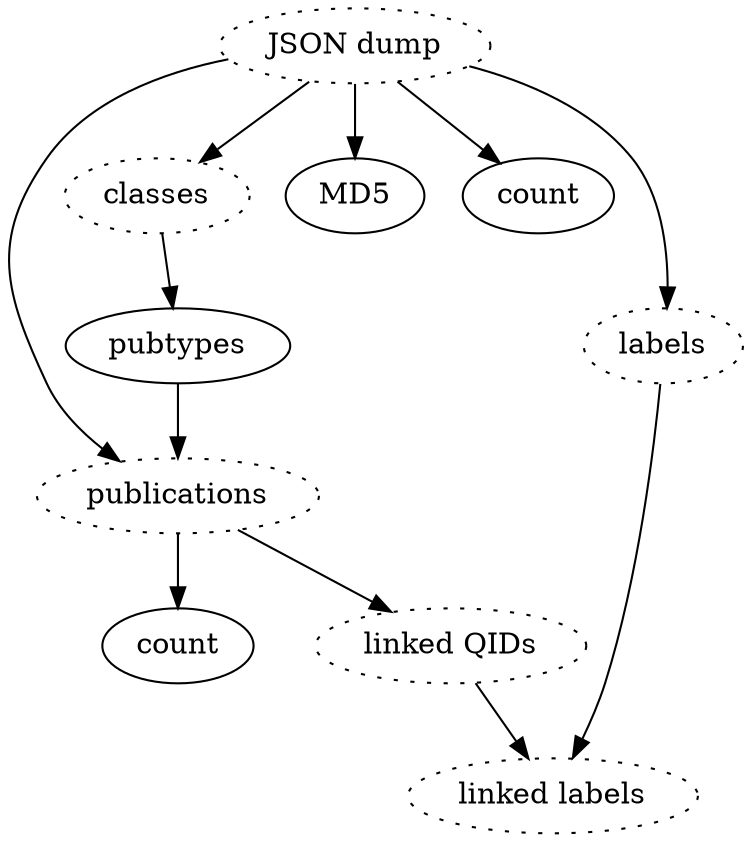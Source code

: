 digraph {
  dump[label="JSON dump",style=dotted]
  publications[label="publications",style=dotted]

  classes[style=dotted]

  dump -> classes
  dump -> MD5
  dump -> idsCount
  dump -> allLabels

  idsCount[label="count"]

  classes -> pubtypes
  dump -> publications
  pubtypes -> publications
  publications -> publicationsIdsCount

  publicationsIdsCount[label="count"]

  publications -> linkedIds
  
  linkedIds[label="linked QIDs",style=dotted]
  allLabels[label="labels",style=dotted]
  linkedLabels[label="linked labels",style=dotted]

  linkedIds -> linkedLabels
  allLabels -> linkedLabels
}
